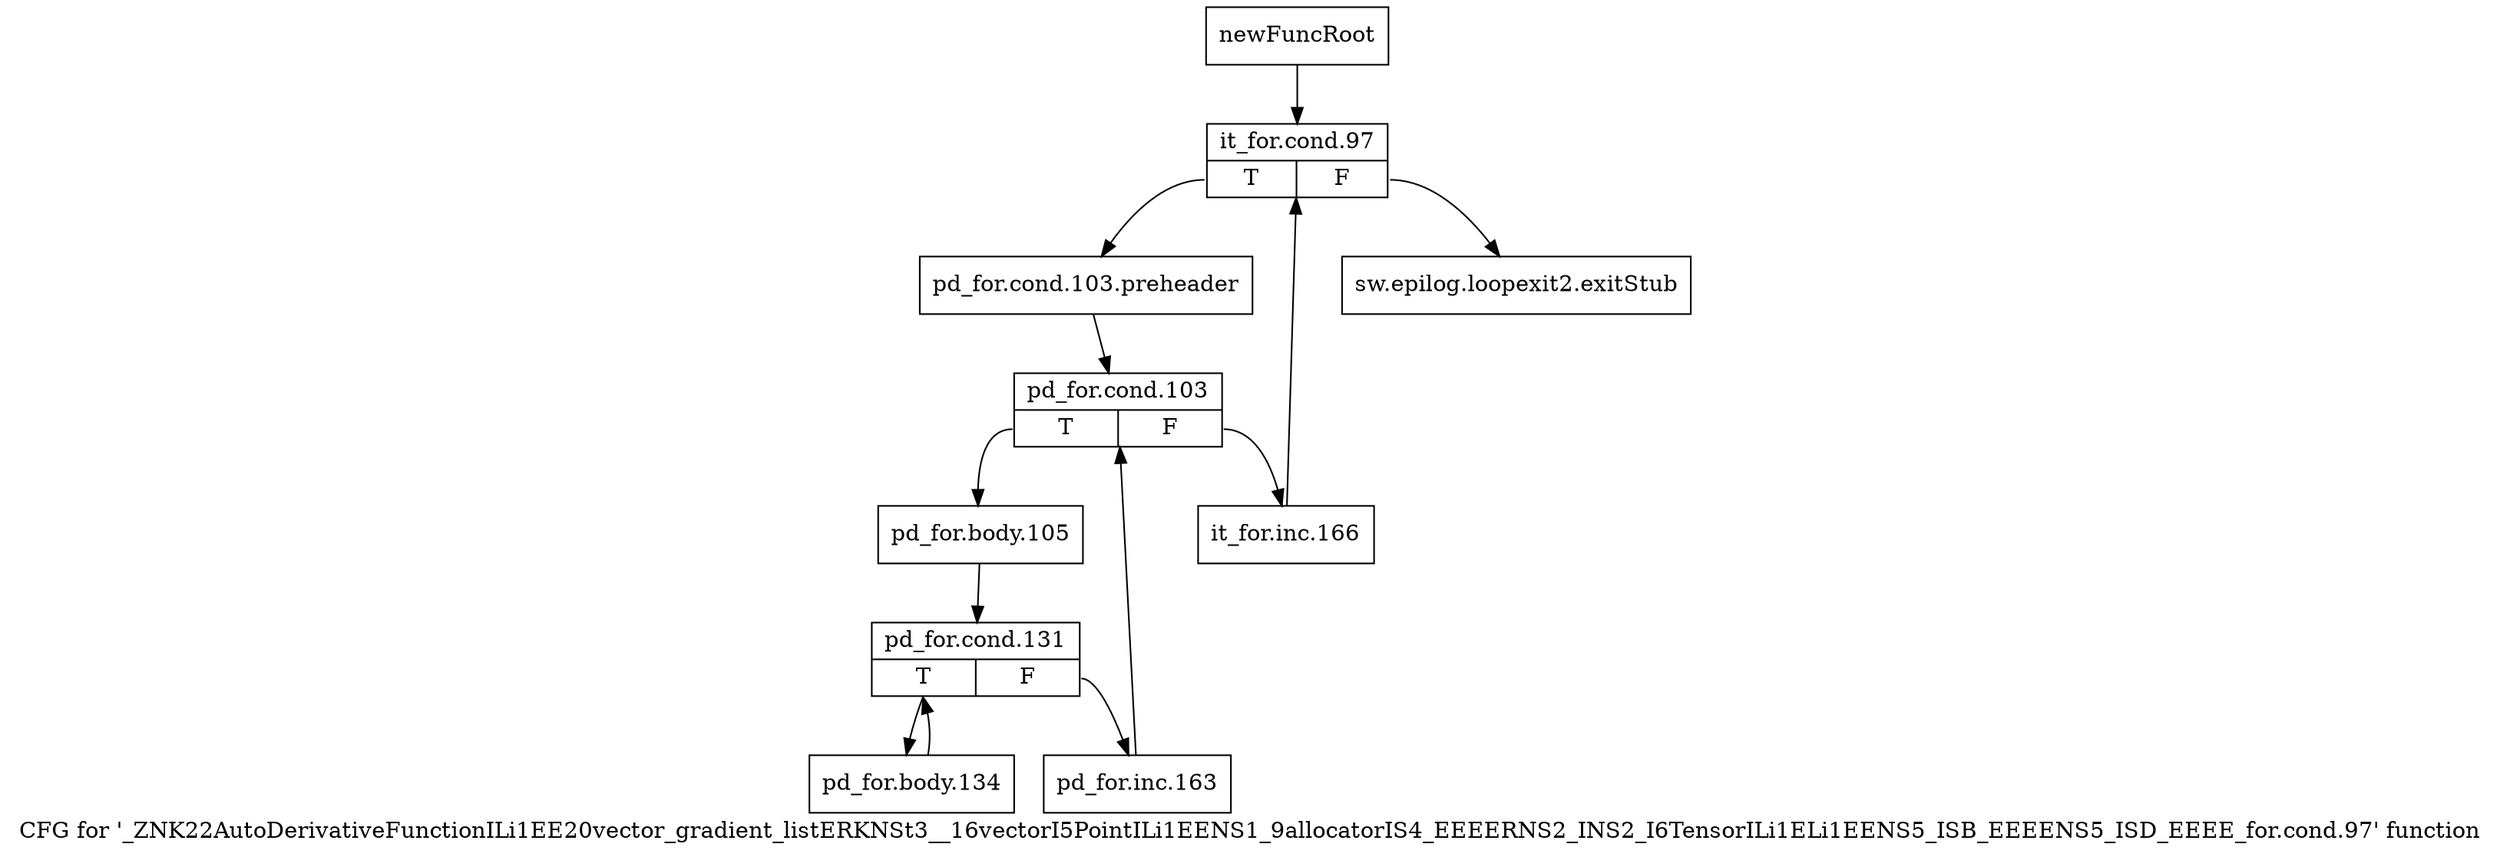digraph "CFG for '_ZNK22AutoDerivativeFunctionILi1EE20vector_gradient_listERKNSt3__16vectorI5PointILi1EENS1_9allocatorIS4_EEEERNS2_INS2_I6TensorILi1ELi1EENS5_ISB_EEEENS5_ISD_EEEE_for.cond.97' function" {
	label="CFG for '_ZNK22AutoDerivativeFunctionILi1EE20vector_gradient_listERKNSt3__16vectorI5PointILi1EENS1_9allocatorIS4_EEEERNS2_INS2_I6TensorILi1ELi1EENS5_ISB_EEEENS5_ISD_EEEE_for.cond.97' function";

	Node0x8ab8760 [shape=record,label="{newFuncRoot}"];
	Node0x8ab8760 -> Node0x8ab8800;
	Node0x8ab87b0 [shape=record,label="{sw.epilog.loopexit2.exitStub}"];
	Node0x8ab8800 [shape=record,label="{it_for.cond.97|{<s0>T|<s1>F}}"];
	Node0x8ab8800:s0 -> Node0x8ab8850;
	Node0x8ab8800:s1 -> Node0x8ab87b0;
	Node0x8ab8850 [shape=record,label="{pd_for.cond.103.preheader}"];
	Node0x8ab8850 -> Node0x8ab88a0;
	Node0x8ab88a0 [shape=record,label="{pd_for.cond.103|{<s0>T|<s1>F}}"];
	Node0x8ab88a0:s0 -> Node0x8ab8940;
	Node0x8ab88a0:s1 -> Node0x8ab88f0;
	Node0x8ab88f0 [shape=record,label="{it_for.inc.166}"];
	Node0x8ab88f0 -> Node0x8ab8800;
	Node0x8ab8940 [shape=record,label="{pd_for.body.105}"];
	Node0x8ab8940 -> Node0x8ab8990;
	Node0x8ab8990 [shape=record,label="{pd_for.cond.131|{<s0>T|<s1>F}}"];
	Node0x8ab8990:s0 -> Node0x8ab8a30;
	Node0x8ab8990:s1 -> Node0x8ab89e0;
	Node0x8ab89e0 [shape=record,label="{pd_for.inc.163}"];
	Node0x8ab89e0 -> Node0x8ab88a0;
	Node0x8ab8a30 [shape=record,label="{pd_for.body.134}"];
	Node0x8ab8a30 -> Node0x8ab8990;
}
